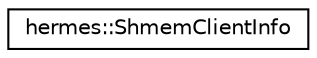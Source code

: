digraph "Graphical Class Hierarchy"
{
 // LATEX_PDF_SIZE
  edge [fontname="Helvetica",fontsize="10",labelfontname="Helvetica",labelfontsize="10"];
  node [fontname="Helvetica",fontsize="10",shape=record];
  rankdir="LR";
  Node0 [label="hermes::ShmemClientInfo",height=0.2,width=0.4,color="black", fillcolor="white", style="filled",URL="$structhermes_1_1_shmem_client_info.html",tooltip=" "];
}
